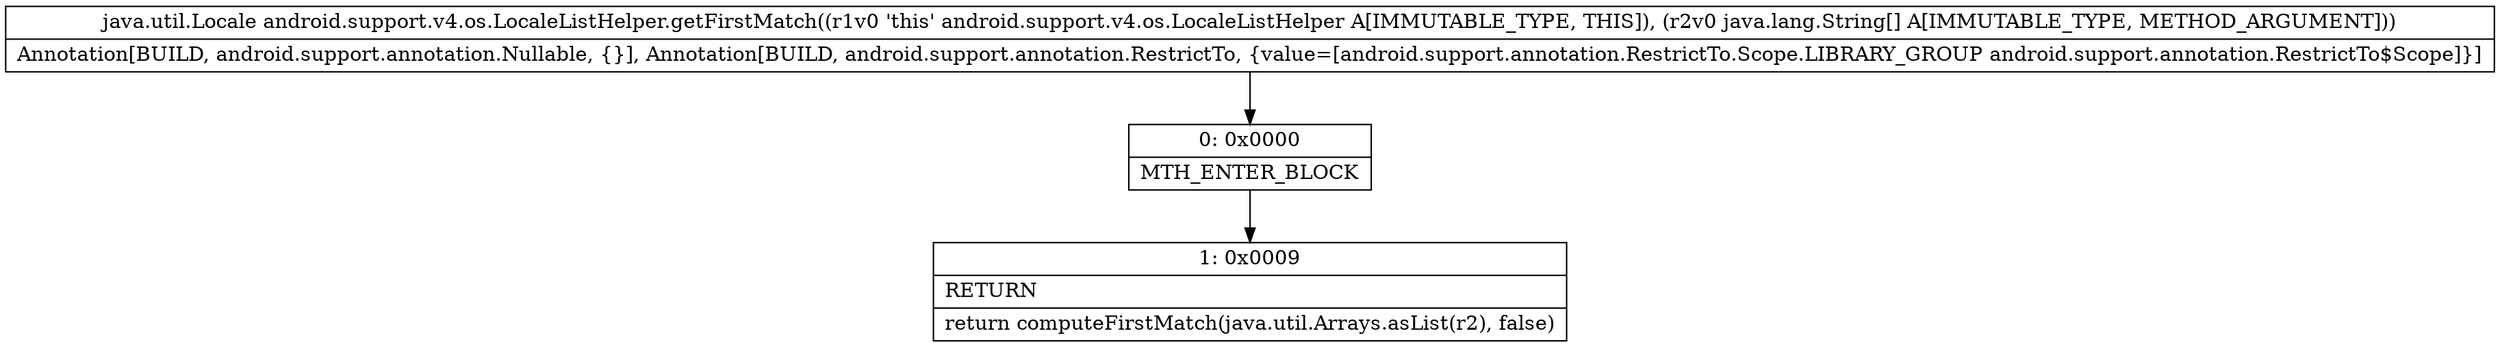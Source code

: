 digraph "CFG forandroid.support.v4.os.LocaleListHelper.getFirstMatch([Ljava\/lang\/String;)Ljava\/util\/Locale;" {
Node_0 [shape=record,label="{0\:\ 0x0000|MTH_ENTER_BLOCK\l}"];
Node_1 [shape=record,label="{1\:\ 0x0009|RETURN\l|return computeFirstMatch(java.util.Arrays.asList(r2), false)\l}"];
MethodNode[shape=record,label="{java.util.Locale android.support.v4.os.LocaleListHelper.getFirstMatch((r1v0 'this' android.support.v4.os.LocaleListHelper A[IMMUTABLE_TYPE, THIS]), (r2v0 java.lang.String[] A[IMMUTABLE_TYPE, METHOD_ARGUMENT]))  | Annotation[BUILD, android.support.annotation.Nullable, \{\}], Annotation[BUILD, android.support.annotation.RestrictTo, \{value=[android.support.annotation.RestrictTo.Scope.LIBRARY_GROUP android.support.annotation.RestrictTo$Scope]\}]\l}"];
MethodNode -> Node_0;
Node_0 -> Node_1;
}


